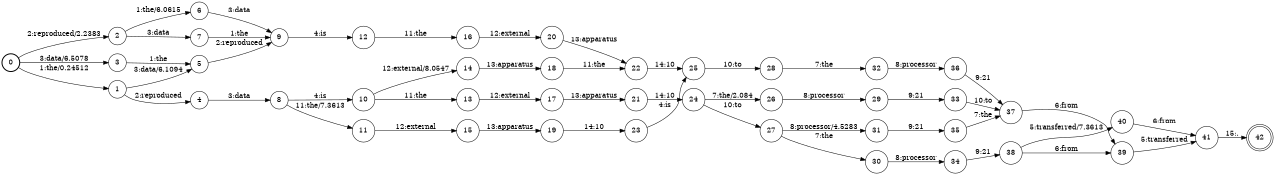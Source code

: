 digraph FST {
rankdir = LR;
size = "8.5,11";
label = "";
center = 1;
orientation = Portrait;
ranksep = "0.4";
nodesep = "0.25";
0 [label = "0", shape = circle, style = bold, fontsize = 14]
	0 -> 1 [label = "1:the/0.24512", fontsize = 14];
	0 -> 2 [label = "2:reproduced/2.2383", fontsize = 14];
	0 -> 3 [label = "3:data/6.5078", fontsize = 14];
1 [label = "1", shape = circle, style = solid, fontsize = 14]
	1 -> 4 [label = "2:reproduced", fontsize = 14];
	1 -> 5 [label = "3:data/6.1094", fontsize = 14];
2 [label = "2", shape = circle, style = solid, fontsize = 14]
	2 -> 6 [label = "1:the/6.0615", fontsize = 14];
	2 -> 7 [label = "3:data", fontsize = 14];
3 [label = "3", shape = circle, style = solid, fontsize = 14]
	3 -> 5 [label = "1:the", fontsize = 14];
4 [label = "4", shape = circle, style = solid, fontsize = 14]
	4 -> 8 [label = "3:data", fontsize = 14];
5 [label = "5", shape = circle, style = solid, fontsize = 14]
	5 -> 9 [label = "2:reproduced", fontsize = 14];
6 [label = "6", shape = circle, style = solid, fontsize = 14]
	6 -> 9 [label = "3:data", fontsize = 14];
7 [label = "7", shape = circle, style = solid, fontsize = 14]
	7 -> 9 [label = "1:the", fontsize = 14];
8 [label = "8", shape = circle, style = solid, fontsize = 14]
	8 -> 11 [label = "11:the/7.3613", fontsize = 14];
	8 -> 10 [label = "4:is", fontsize = 14];
9 [label = "9", shape = circle, style = solid, fontsize = 14]
	9 -> 12 [label = "4:is", fontsize = 14];
10 [label = "10", shape = circle, style = solid, fontsize = 14]
	10 -> 13 [label = "11:the", fontsize = 14];
	10 -> 14 [label = "12:external/8.0547", fontsize = 14];
11 [label = "11", shape = circle, style = solid, fontsize = 14]
	11 -> 15 [label = "12:external", fontsize = 14];
12 [label = "12", shape = circle, style = solid, fontsize = 14]
	12 -> 16 [label = "11:the", fontsize = 14];
13 [label = "13", shape = circle, style = solid, fontsize = 14]
	13 -> 17 [label = "12:external", fontsize = 14];
14 [label = "14", shape = circle, style = solid, fontsize = 14]
	14 -> 18 [label = "13:apparatus", fontsize = 14];
15 [label = "15", shape = circle, style = solid, fontsize = 14]
	15 -> 19 [label = "13:apparatus", fontsize = 14];
16 [label = "16", shape = circle, style = solid, fontsize = 14]
	16 -> 20 [label = "12:external", fontsize = 14];
17 [label = "17", shape = circle, style = solid, fontsize = 14]
	17 -> 21 [label = "13:apparatus", fontsize = 14];
18 [label = "18", shape = circle, style = solid, fontsize = 14]
	18 -> 22 [label = "11:the", fontsize = 14];
19 [label = "19", shape = circle, style = solid, fontsize = 14]
	19 -> 23 [label = "14:10", fontsize = 14];
20 [label = "20", shape = circle, style = solid, fontsize = 14]
	20 -> 22 [label = "13:apparatus", fontsize = 14];
21 [label = "21", shape = circle, style = solid, fontsize = 14]
	21 -> 24 [label = "14:10", fontsize = 14];
22 [label = "22", shape = circle, style = solid, fontsize = 14]
	22 -> 25 [label = "14:10", fontsize = 14];
23 [label = "23", shape = circle, style = solid, fontsize = 14]
	23 -> 25 [label = "4:is", fontsize = 14];
24 [label = "24", shape = circle, style = solid, fontsize = 14]
	24 -> 26 [label = "7:the/2.084", fontsize = 14];
	24 -> 27 [label = "10:to", fontsize = 14];
25 [label = "25", shape = circle, style = solid, fontsize = 14]
	25 -> 28 [label = "10:to", fontsize = 14];
26 [label = "26", shape = circle, style = solid, fontsize = 14]
	26 -> 29 [label = "8:processor", fontsize = 14];
27 [label = "27", shape = circle, style = solid, fontsize = 14]
	27 -> 30 [label = "7:the", fontsize = 14];
	27 -> 31 [label = "8:processor/4.5283", fontsize = 14];
28 [label = "28", shape = circle, style = solid, fontsize = 14]
	28 -> 32 [label = "7:the", fontsize = 14];
29 [label = "29", shape = circle, style = solid, fontsize = 14]
	29 -> 33 [label = "9:21", fontsize = 14];
30 [label = "30", shape = circle, style = solid, fontsize = 14]
	30 -> 34 [label = "8:processor", fontsize = 14];
31 [label = "31", shape = circle, style = solid, fontsize = 14]
	31 -> 35 [label = "9:21", fontsize = 14];
32 [label = "32", shape = circle, style = solid, fontsize = 14]
	32 -> 36 [label = "8:processor", fontsize = 14];
33 [label = "33", shape = circle, style = solid, fontsize = 14]
	33 -> 37 [label = "10:to", fontsize = 14];
34 [label = "34", shape = circle, style = solid, fontsize = 14]
	34 -> 38 [label = "9:21", fontsize = 14];
35 [label = "35", shape = circle, style = solid, fontsize = 14]
	35 -> 37 [label = "7:the", fontsize = 14];
36 [label = "36", shape = circle, style = solid, fontsize = 14]
	36 -> 37 [label = "9:21", fontsize = 14];
37 [label = "37", shape = circle, style = solid, fontsize = 14]
	37 -> 39 [label = "6:from", fontsize = 14];
38 [label = "38", shape = circle, style = solid, fontsize = 14]
	38 -> 40 [label = "5:transferred/7.3613", fontsize = 14];
	38 -> 39 [label = "6:from", fontsize = 14];
39 [label = "39", shape = circle, style = solid, fontsize = 14]
	39 -> 41 [label = "5:transferred", fontsize = 14];
40 [label = "40", shape = circle, style = solid, fontsize = 14]
	40 -> 41 [label = "6:from", fontsize = 14];
41 [label = "41", shape = circle, style = solid, fontsize = 14]
	41 -> 42 [label = "15:.", fontsize = 14];
42 [label = "42", shape = doublecircle, style = solid, fontsize = 14]
}
